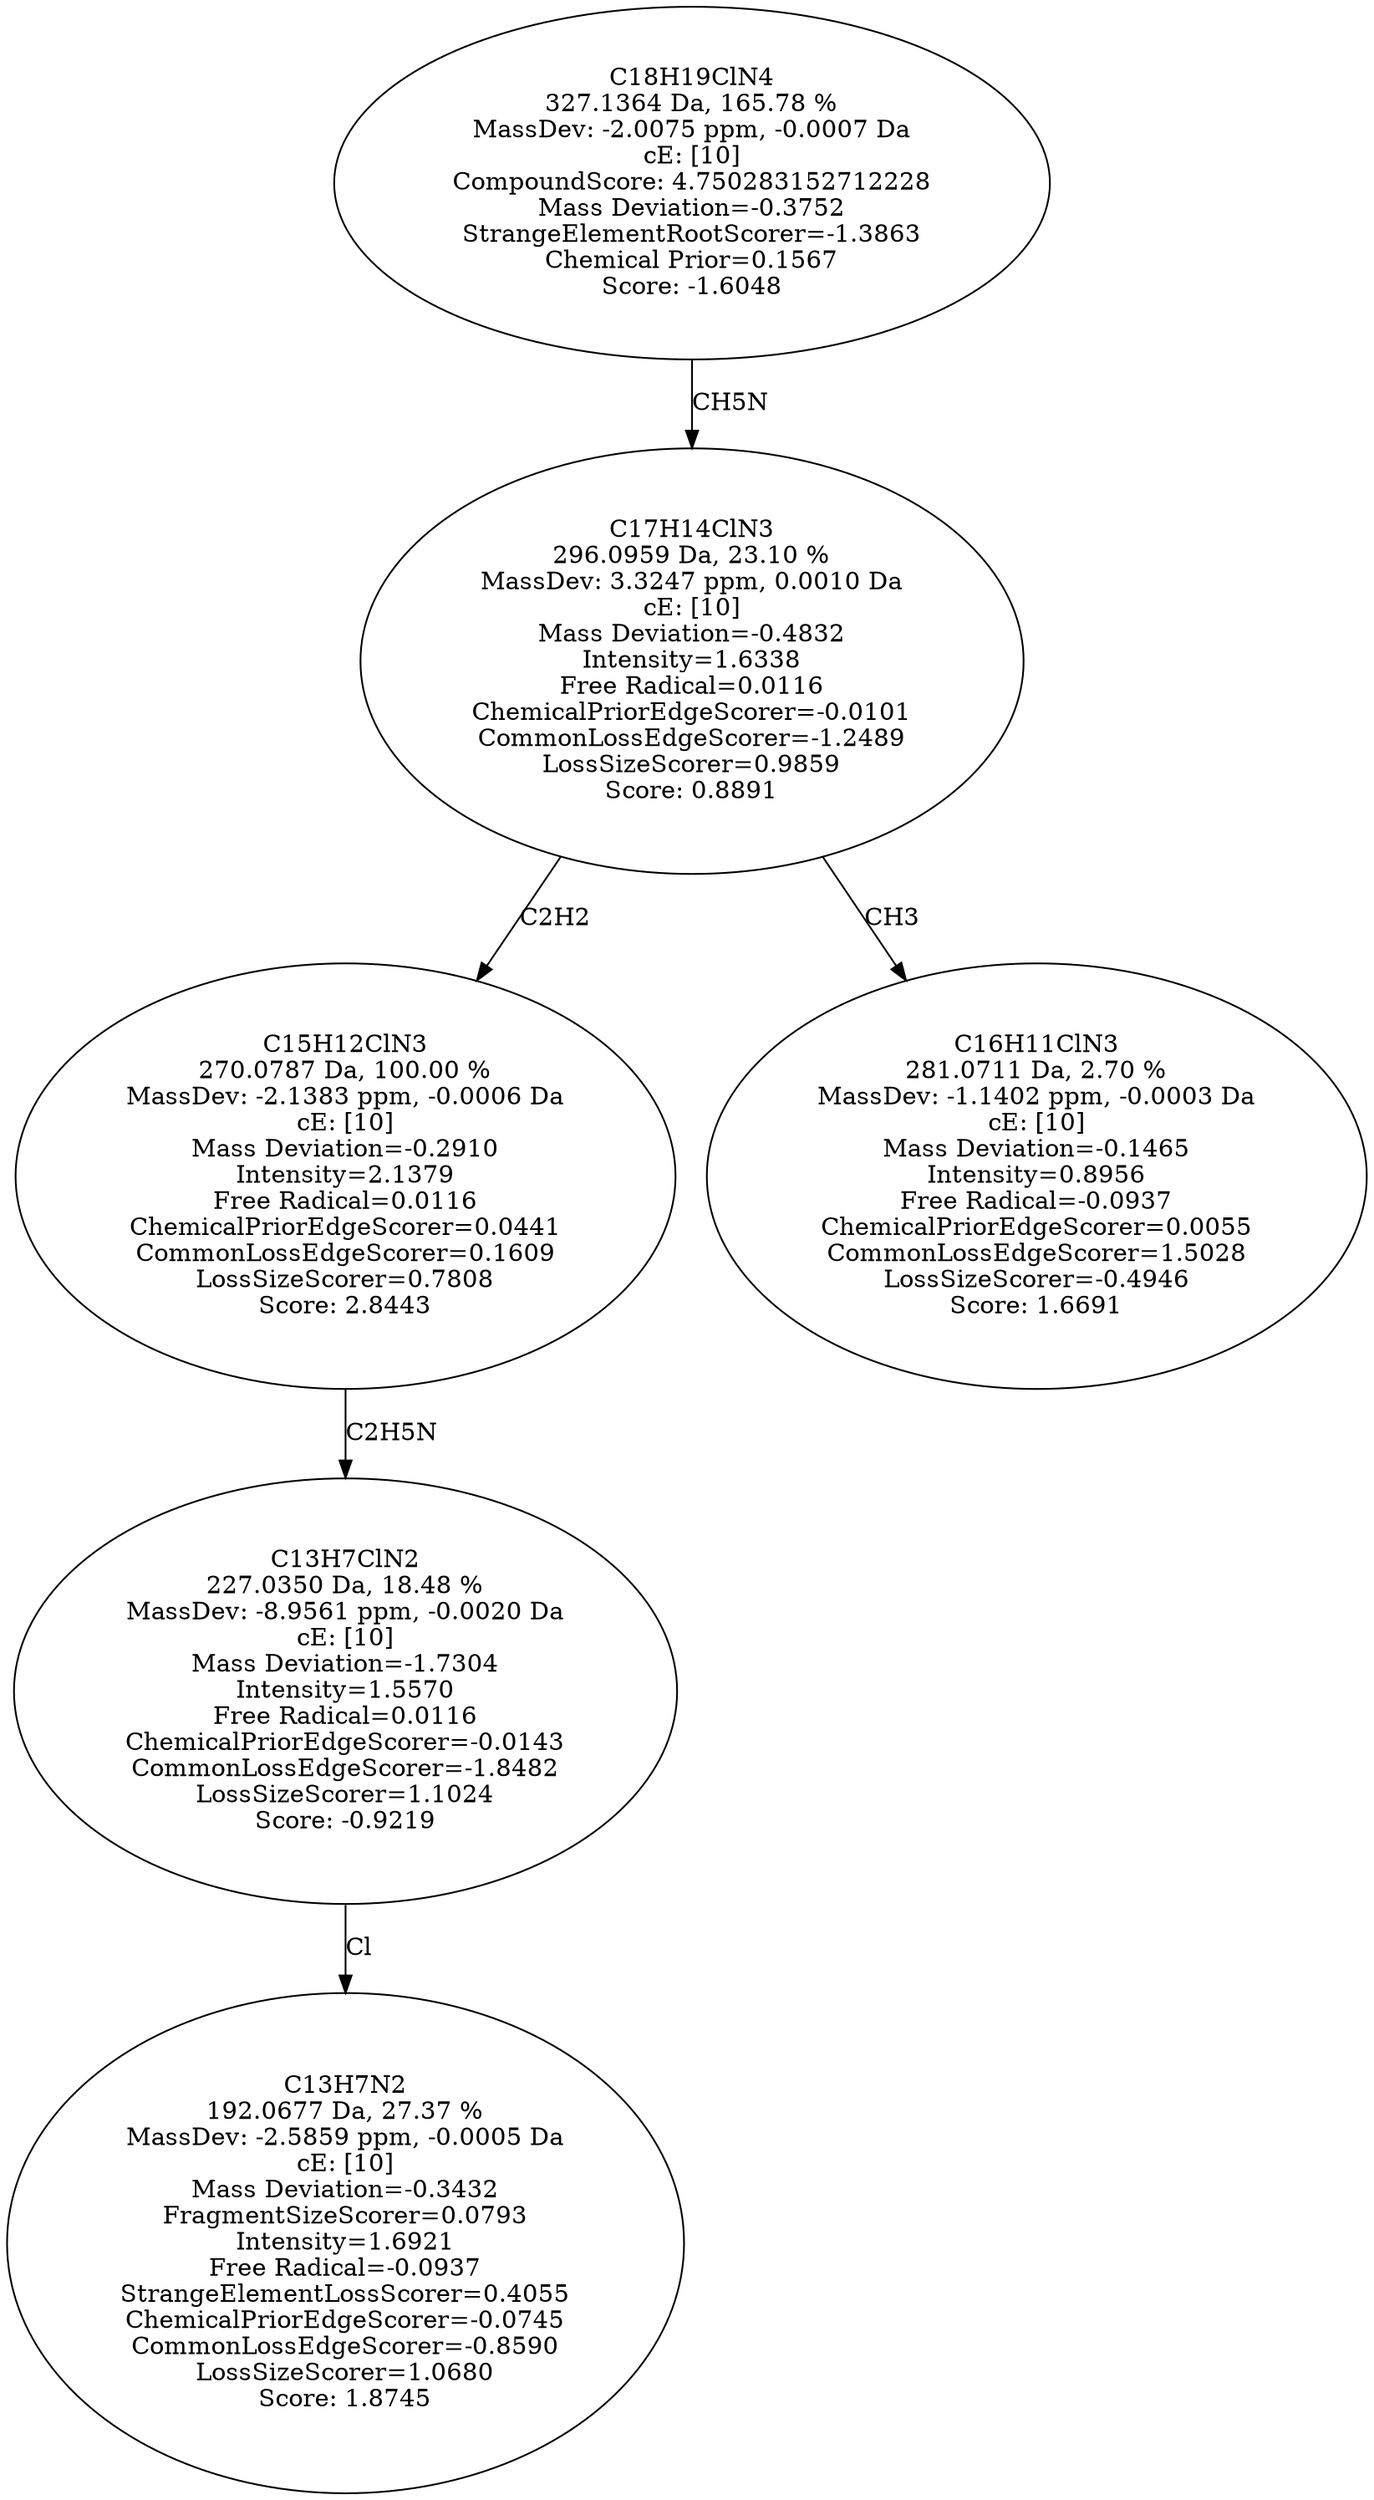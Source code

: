 strict digraph {
v1 [label="C13H7N2\n192.0677 Da, 27.37 %\nMassDev: -2.5859 ppm, -0.0005 Da\ncE: [10]\nMass Deviation=-0.3432\nFragmentSizeScorer=0.0793\nIntensity=1.6921\nFree Radical=-0.0937\nStrangeElementLossScorer=0.4055\nChemicalPriorEdgeScorer=-0.0745\nCommonLossEdgeScorer=-0.8590\nLossSizeScorer=1.0680\nScore: 1.8745"];
v2 [label="C13H7ClN2\n227.0350 Da, 18.48 %\nMassDev: -8.9561 ppm, -0.0020 Da\ncE: [10]\nMass Deviation=-1.7304\nIntensity=1.5570\nFree Radical=0.0116\nChemicalPriorEdgeScorer=-0.0143\nCommonLossEdgeScorer=-1.8482\nLossSizeScorer=1.1024\nScore: -0.9219"];
v3 [label="C15H12ClN3\n270.0787 Da, 100.00 %\nMassDev: -2.1383 ppm, -0.0006 Da\ncE: [10]\nMass Deviation=-0.2910\nIntensity=2.1379\nFree Radical=0.0116\nChemicalPriorEdgeScorer=0.0441\nCommonLossEdgeScorer=0.1609\nLossSizeScorer=0.7808\nScore: 2.8443"];
v4 [label="C16H11ClN3\n281.0711 Da, 2.70 %\nMassDev: -1.1402 ppm, -0.0003 Da\ncE: [10]\nMass Deviation=-0.1465\nIntensity=0.8956\nFree Radical=-0.0937\nChemicalPriorEdgeScorer=0.0055\nCommonLossEdgeScorer=1.5028\nLossSizeScorer=-0.4946\nScore: 1.6691"];
v5 [label="C17H14ClN3\n296.0959 Da, 23.10 %\nMassDev: 3.3247 ppm, 0.0010 Da\ncE: [10]\nMass Deviation=-0.4832\nIntensity=1.6338\nFree Radical=0.0116\nChemicalPriorEdgeScorer=-0.0101\nCommonLossEdgeScorer=-1.2489\nLossSizeScorer=0.9859\nScore: 0.8891"];
v6 [label="C18H19ClN4\n327.1364 Da, 165.78 %\nMassDev: -2.0075 ppm, -0.0007 Da\ncE: [10]\nCompoundScore: 4.750283152712228\nMass Deviation=-0.3752\nStrangeElementRootScorer=-1.3863\nChemical Prior=0.1567\nScore: -1.6048"];
v2 -> v1 [label="Cl"];
v3 -> v2 [label="C2H5N"];
v5 -> v3 [label="C2H2"];
v5 -> v4 [label="CH3"];
v6 -> v5 [label="CH5N"];
}